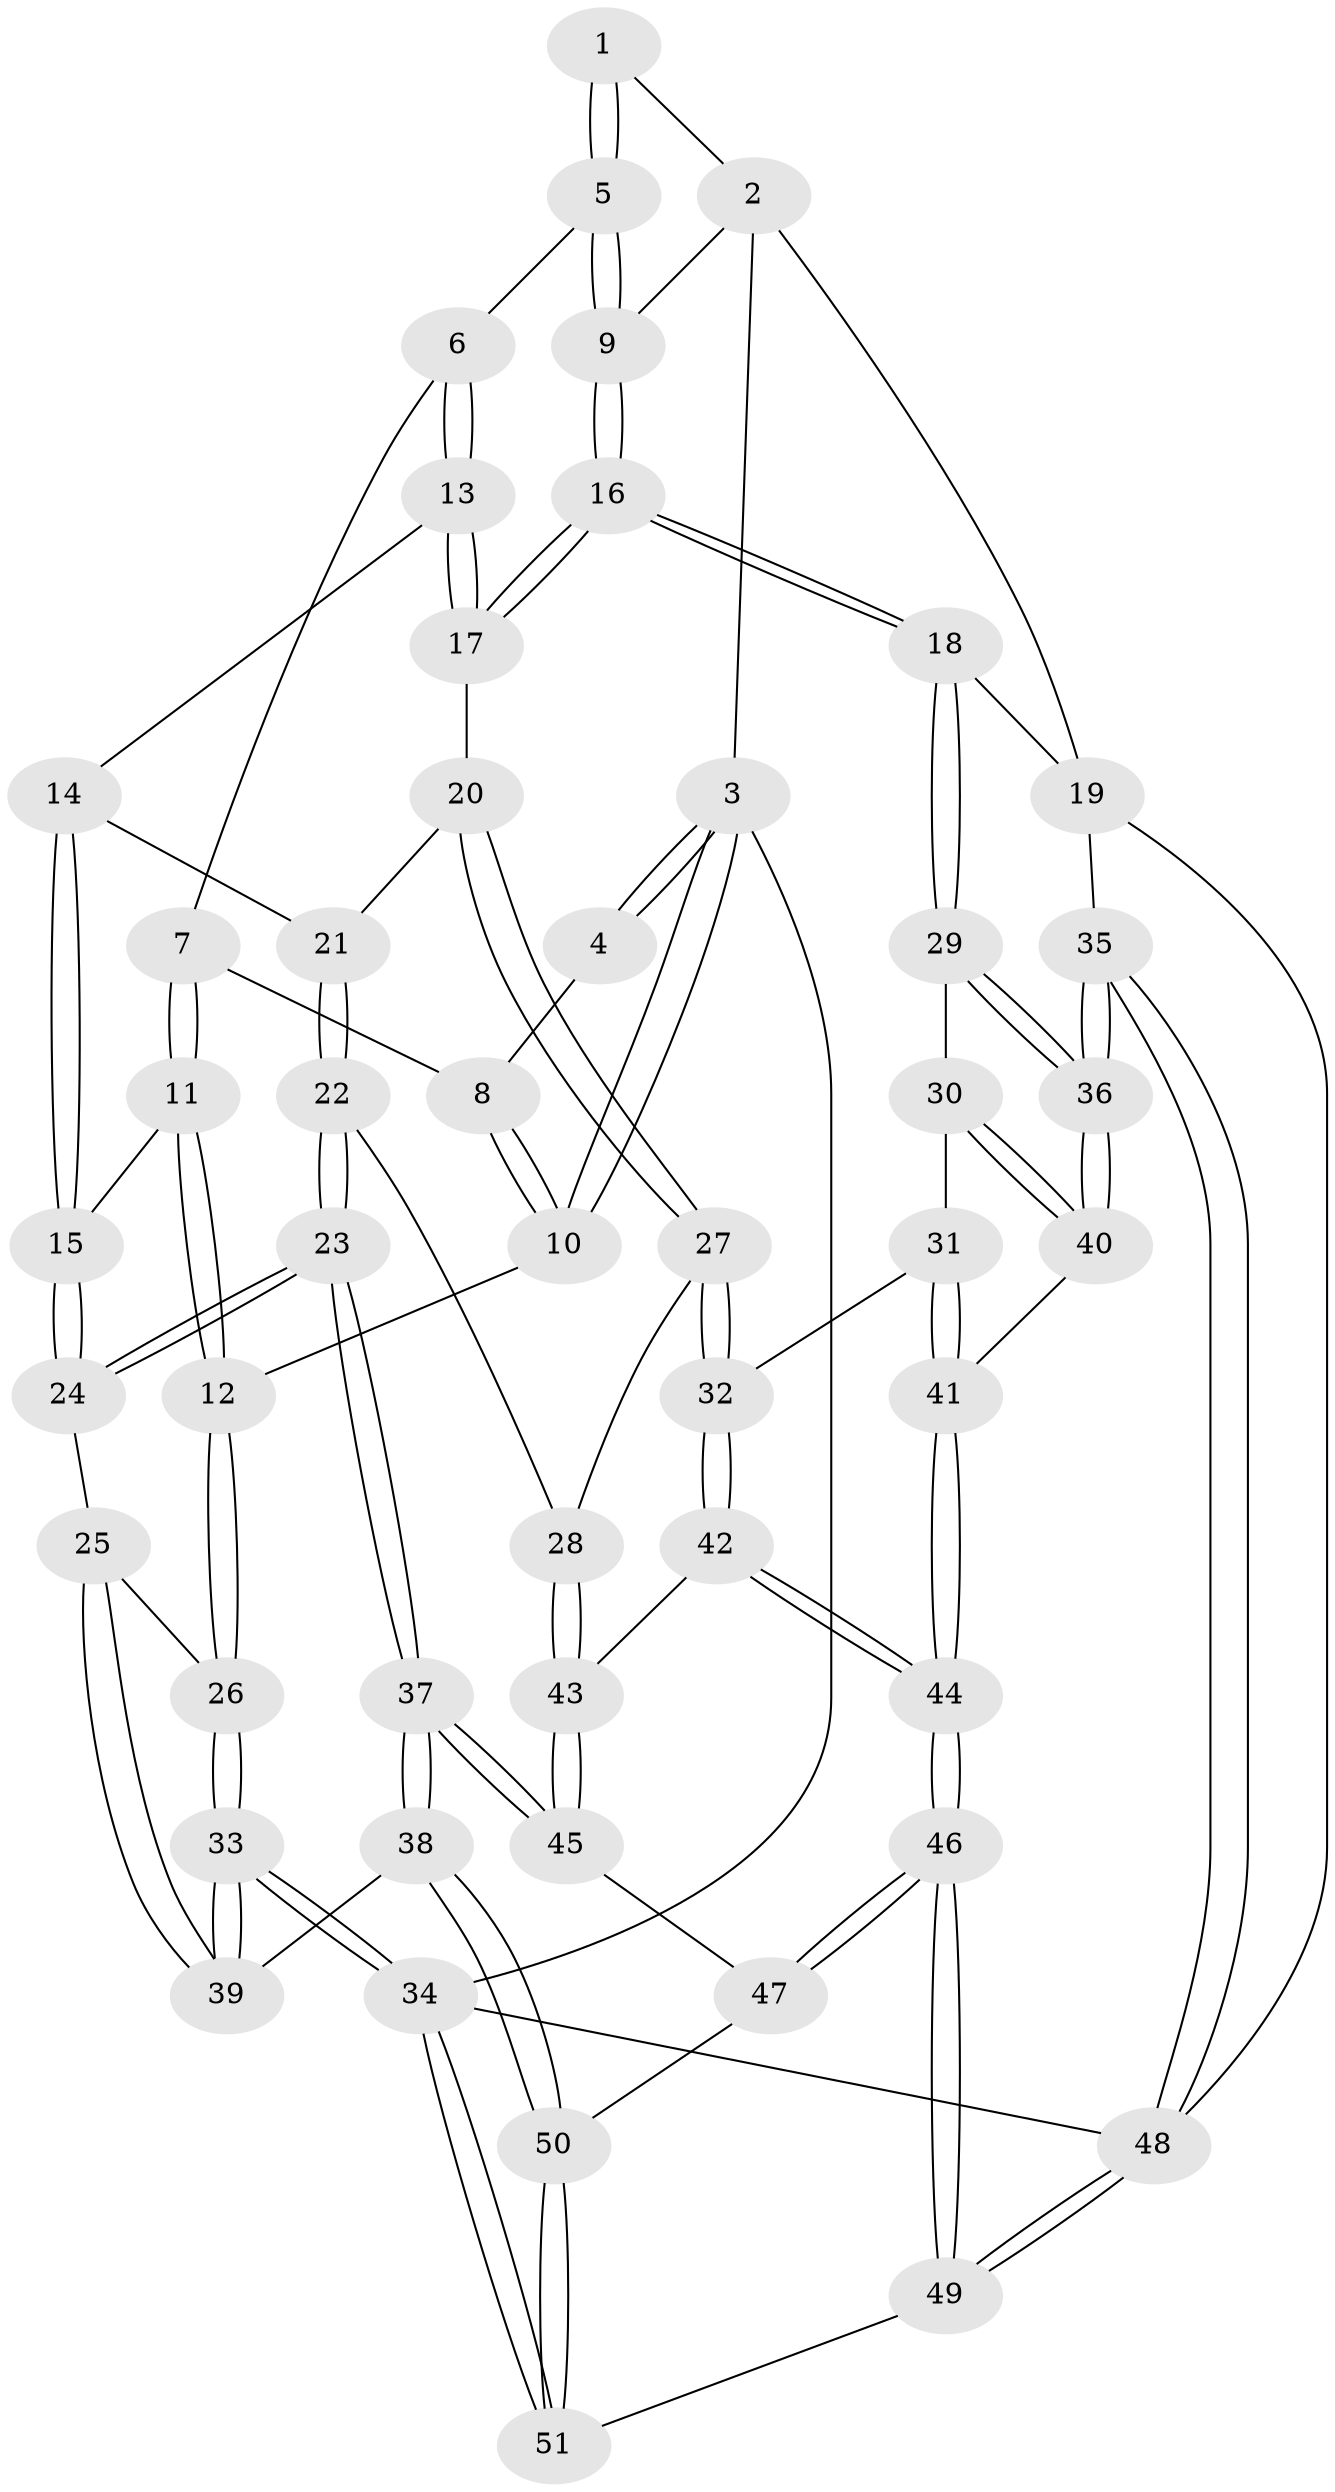 // coarse degree distribution, {2: 0.10714285714285714, 3: 0.35714285714285715, 4: 0.5357142857142857}
// Generated by graph-tools (version 1.1) at 2025/38/03/04/25 23:38:30]
// undirected, 51 vertices, 124 edges
graph export_dot {
  node [color=gray90,style=filled];
  1 [pos="+0.5360438476798342+0"];
  2 [pos="+0.7297660420674179+0"];
  3 [pos="+0+0"];
  4 [pos="+0.3546409233076913+0"];
  5 [pos="+0.4382492002563583+0.26494428981098783"];
  6 [pos="+0.4175036605166264+0.2919997929029939"];
  7 [pos="+0.24529974337595792+0.1825183433387264"];
  8 [pos="+0.23592935380480004+0.15373374393722689"];
  9 [pos="+0.7680650235206736+0.2875517773529845"];
  10 [pos="+0+0.0882323692104241"];
  11 [pos="+0.14360476055726198+0.39038948791881994"];
  12 [pos="+0+0.3833456435512364"];
  13 [pos="+0.4155306500283248+0.31663973959863945"];
  14 [pos="+0.3592990103900032+0.40949298311452553"];
  15 [pos="+0.2831846612879422+0.46545799471703764"];
  16 [pos="+0.8108115474693158+0.4176933966385641"];
  17 [pos="+0.6988591111664457+0.4579057324348901"];
  18 [pos="+0.8191831235448231+0.4225185802648894"];
  19 [pos="+1+0.44351906794604623"];
  20 [pos="+0.6099701636279489+0.5300416419116669"];
  21 [pos="+0.546590748798819+0.5257625828043518"];
  22 [pos="+0.3417476053869935+0.6396473732153771"];
  23 [pos="+0.3415422708653616+0.6396622962718689"];
  24 [pos="+0.2916860902203088+0.579534235112354"];
  25 [pos="+0.2197177864519209+0.6133559722328543"];
  26 [pos="+0+0.5625607683883516"];
  27 [pos="+0.5775670658772153+0.6744194083155448"];
  28 [pos="+0.4338946680055098+0.6631120297017814"];
  29 [pos="+0.798890054605538+0.6407539941641064"];
  30 [pos="+0.7806457420127566+0.6651296742331053"];
  31 [pos="+0.6680173375456371+0.7028392708682936"];
  32 [pos="+0.5796438130031407+0.6805329777003221"];
  33 [pos="+0+0.8855494647453515"];
  34 [pos="+0+1"];
  35 [pos="+1+1"];
  36 [pos="+1+0.9217552866040154"];
  37 [pos="+0.33086031475230077+0.8075290877947303"];
  38 [pos="+0.322406358137927+0.8189854446533189"];
  39 [pos="+0.06649813984605403+0.8110037824757245"];
  40 [pos="+0.7482902091859623+0.8144260226102253"];
  41 [pos="+0.7157783265197898+0.8249721796839411"];
  42 [pos="+0.5622319949543115+0.7849817162491625"];
  43 [pos="+0.5034326899898878+0.7878308215509385"];
  44 [pos="+0.6248046798380412+0.8886515007830538"];
  45 [pos="+0.4045664944651292+0.8120773361499931"];
  46 [pos="+0.6121586666896389+0.9591645636871434"];
  47 [pos="+0.4828970170490695+0.8881168921159005"];
  48 [pos="+1+1"];
  49 [pos="+0.6167254552167304+1"];
  50 [pos="+0.33212296720100876+0.9635714422517501"];
  51 [pos="+0.3323048601809176+1"];
  1 -- 2;
  1 -- 5;
  1 -- 5;
  2 -- 3;
  2 -- 9;
  2 -- 19;
  3 -- 4;
  3 -- 4;
  3 -- 10;
  3 -- 10;
  3 -- 34;
  4 -- 8;
  5 -- 6;
  5 -- 9;
  5 -- 9;
  6 -- 7;
  6 -- 13;
  6 -- 13;
  7 -- 8;
  7 -- 11;
  7 -- 11;
  8 -- 10;
  8 -- 10;
  9 -- 16;
  9 -- 16;
  10 -- 12;
  11 -- 12;
  11 -- 12;
  11 -- 15;
  12 -- 26;
  12 -- 26;
  13 -- 14;
  13 -- 17;
  13 -- 17;
  14 -- 15;
  14 -- 15;
  14 -- 21;
  15 -- 24;
  15 -- 24;
  16 -- 17;
  16 -- 17;
  16 -- 18;
  16 -- 18;
  17 -- 20;
  18 -- 19;
  18 -- 29;
  18 -- 29;
  19 -- 35;
  19 -- 48;
  20 -- 21;
  20 -- 27;
  20 -- 27;
  21 -- 22;
  21 -- 22;
  22 -- 23;
  22 -- 23;
  22 -- 28;
  23 -- 24;
  23 -- 24;
  23 -- 37;
  23 -- 37;
  24 -- 25;
  25 -- 26;
  25 -- 39;
  25 -- 39;
  26 -- 33;
  26 -- 33;
  27 -- 28;
  27 -- 32;
  27 -- 32;
  28 -- 43;
  28 -- 43;
  29 -- 30;
  29 -- 36;
  29 -- 36;
  30 -- 31;
  30 -- 40;
  30 -- 40;
  31 -- 32;
  31 -- 41;
  31 -- 41;
  32 -- 42;
  32 -- 42;
  33 -- 34;
  33 -- 34;
  33 -- 39;
  33 -- 39;
  34 -- 51;
  34 -- 51;
  34 -- 48;
  35 -- 36;
  35 -- 36;
  35 -- 48;
  35 -- 48;
  36 -- 40;
  36 -- 40;
  37 -- 38;
  37 -- 38;
  37 -- 45;
  37 -- 45;
  38 -- 39;
  38 -- 50;
  38 -- 50;
  40 -- 41;
  41 -- 44;
  41 -- 44;
  42 -- 43;
  42 -- 44;
  42 -- 44;
  43 -- 45;
  43 -- 45;
  44 -- 46;
  44 -- 46;
  45 -- 47;
  46 -- 47;
  46 -- 47;
  46 -- 49;
  46 -- 49;
  47 -- 50;
  48 -- 49;
  48 -- 49;
  49 -- 51;
  50 -- 51;
  50 -- 51;
}

